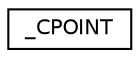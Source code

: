 digraph "Graphical Class Hierarchy"
{
 // LATEX_PDF_SIZE
  edge [fontname="Helvetica",fontsize="10",labelfontname="Helvetica",labelfontsize="10"];
  node [fontname="Helvetica",fontsize="10",shape=record];
  rankdir="LR";
  Node0 [label="_CPOINT",height=0.2,width=0.4,color="black", fillcolor="white", style="filled",URL="$struct__CPOINT.html",tooltip=" "];
}
